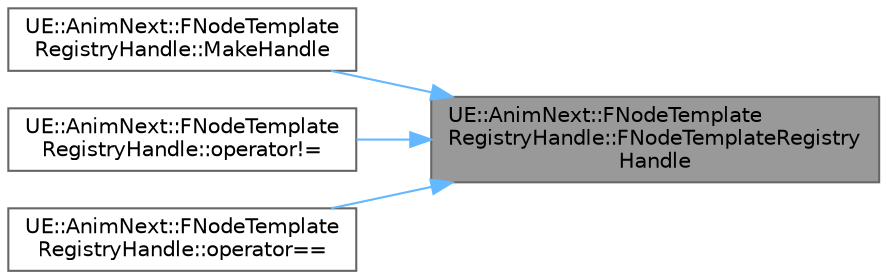 digraph "UE::AnimNext::FNodeTemplateRegistryHandle::FNodeTemplateRegistryHandle"
{
 // INTERACTIVE_SVG=YES
 // LATEX_PDF_SIZE
  bgcolor="transparent";
  edge [fontname=Helvetica,fontsize=10,labelfontname=Helvetica,labelfontsize=10];
  node [fontname=Helvetica,fontsize=10,shape=box,height=0.2,width=0.4];
  rankdir="RL";
  Node1 [id="Node000001",label="UE::AnimNext::FNodeTemplate\lRegistryHandle::FNodeTemplateRegistry\lHandle",height=0.2,width=0.4,color="gray40", fillcolor="grey60", style="filled", fontcolor="black",tooltip=" "];
  Node1 -> Node2 [id="edge1_Node000001_Node000002",dir="back",color="steelblue1",style="solid",tooltip=" "];
  Node2 [id="Node000002",label="UE::AnimNext::FNodeTemplate\lRegistryHandle::MakeHandle",height=0.2,width=0.4,color="grey40", fillcolor="white", style="filled",URL="$da/d75/structUE_1_1AnimNext_1_1FNodeTemplateRegistryHandle.html#afa1adcf08898fc117667b065ae5ea75b",tooltip=" "];
  Node1 -> Node3 [id="edge2_Node000001_Node000003",dir="back",color="steelblue1",style="solid",tooltip=" "];
  Node3 [id="Node000003",label="UE::AnimNext::FNodeTemplate\lRegistryHandle::operator!=",height=0.2,width=0.4,color="grey40", fillcolor="white", style="filled",URL="$da/d75/structUE_1_1AnimNext_1_1FNodeTemplateRegistryHandle.html#a997eb497347d5a762104f92112a5276b",tooltip=" "];
  Node1 -> Node4 [id="edge3_Node000001_Node000004",dir="back",color="steelblue1",style="solid",tooltip=" "];
  Node4 [id="Node000004",label="UE::AnimNext::FNodeTemplate\lRegistryHandle::operator==",height=0.2,width=0.4,color="grey40", fillcolor="white", style="filled",URL="$da/d75/structUE_1_1AnimNext_1_1FNodeTemplateRegistryHandle.html#a5ef3015a3c9fa7c7177eefd0ff75a7e7",tooltip=" "];
}
